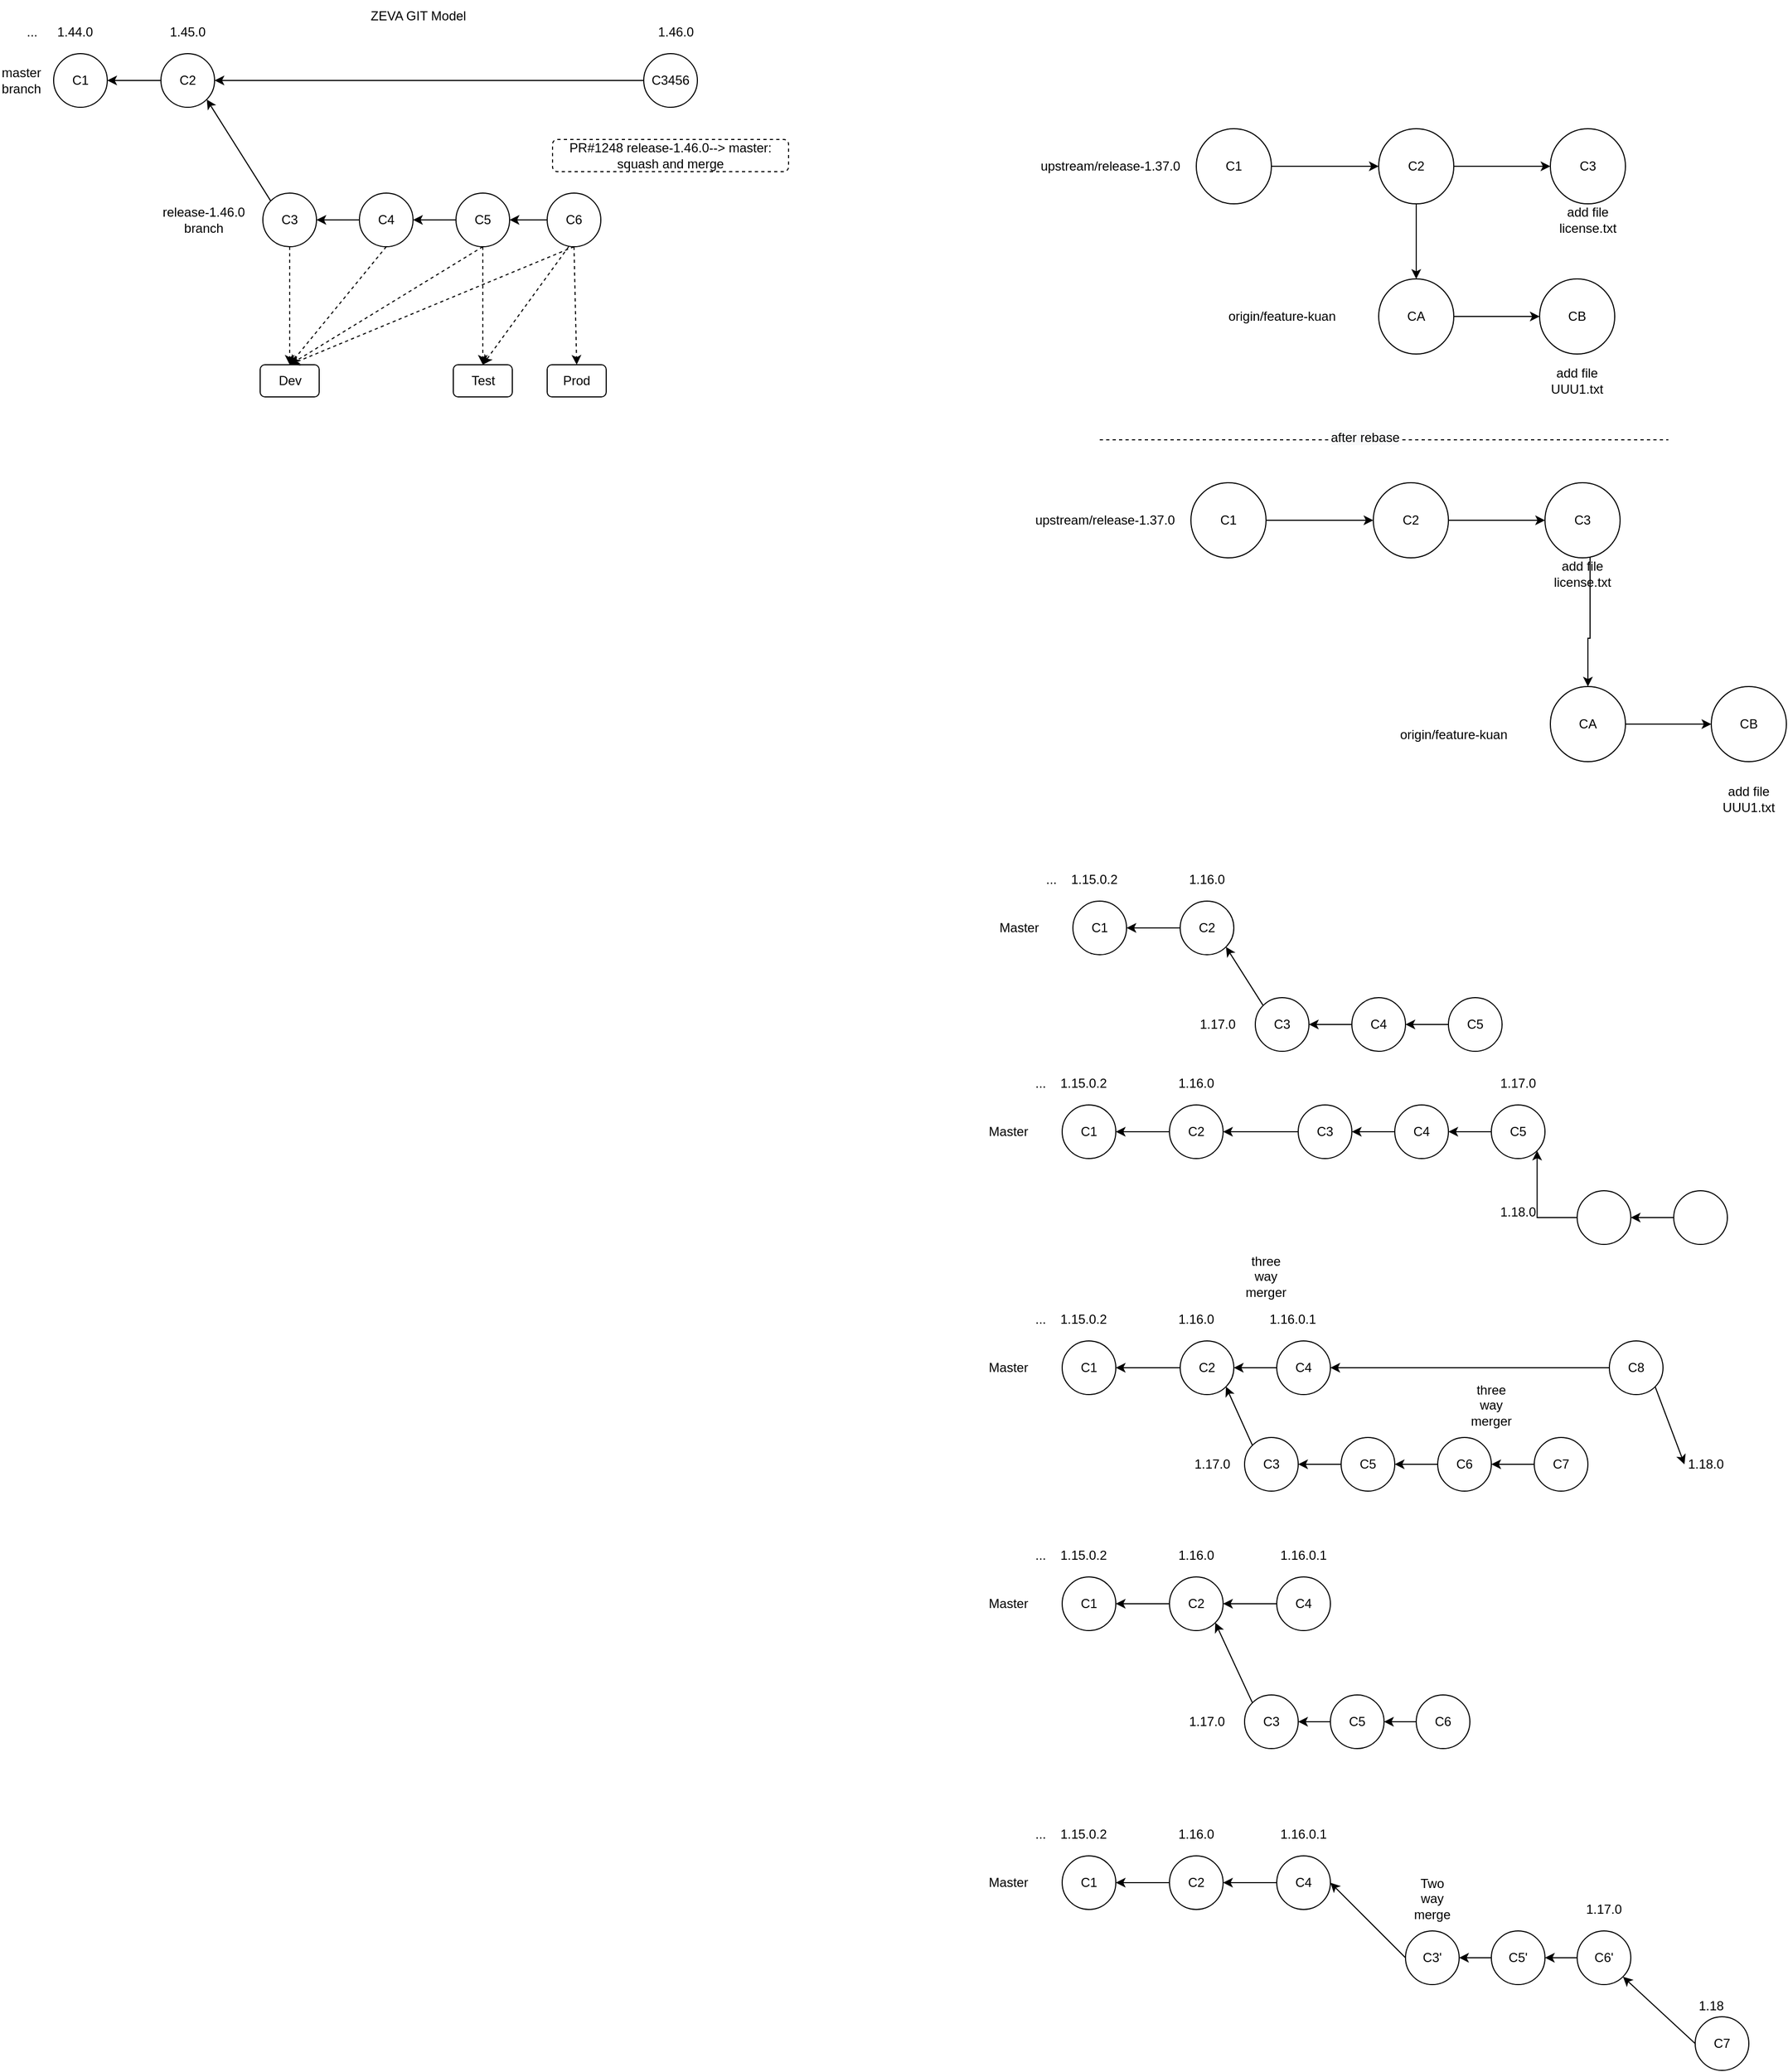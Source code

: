 <mxfile version="21.0.6" type="device"><diagram name="Page-1" id="ys-VxcKo6xe69d4RLIaW"><mxGraphModel dx="828" dy="439" grid="1" gridSize="10" guides="1" tooltips="1" connect="1" arrows="1" fold="1" page="1" pageScale="1" pageWidth="850" pageHeight="1100" math="0" shadow="0"><root><mxCell id="0"/><mxCell id="1" parent="0"/><mxCell id="cerBp847Krt_P72MkLLv-13" style="edgeStyle=orthogonalEdgeStyle;rounded=0;orthogonalLoop=1;jettySize=auto;html=1;exitX=1;exitY=0.5;exitDx=0;exitDy=0;entryX=0;entryY=0.5;entryDx=0;entryDy=0;" edge="1" parent="1" source="cerBp847Krt_P72MkLLv-14" target="cerBp847Krt_P72MkLLv-17"><mxGeometry relative="1" as="geometry"/></mxCell><mxCell id="cerBp847Krt_P72MkLLv-14" value="C1" style="ellipse;whiteSpace=wrap;html=1;aspect=fixed;" vertex="1" parent="1"><mxGeometry x="1185" y="340" width="70" height="70" as="geometry"/></mxCell><mxCell id="cerBp847Krt_P72MkLLv-15" style="edgeStyle=orthogonalEdgeStyle;rounded=0;orthogonalLoop=1;jettySize=auto;html=1;exitX=1;exitY=0.5;exitDx=0;exitDy=0;entryX=0;entryY=0.5;entryDx=0;entryDy=0;" edge="1" parent="1" source="cerBp847Krt_P72MkLLv-17" target="cerBp847Krt_P72MkLLv-18"><mxGeometry relative="1" as="geometry"/></mxCell><mxCell id="cerBp847Krt_P72MkLLv-16" style="edgeStyle=orthogonalEdgeStyle;rounded=0;orthogonalLoop=1;jettySize=auto;html=1;exitX=0.5;exitY=1;exitDx=0;exitDy=0;entryX=0.5;entryY=0;entryDx=0;entryDy=0;" edge="1" parent="1" source="cerBp847Krt_P72MkLLv-17" target="cerBp847Krt_P72MkLLv-20"><mxGeometry relative="1" as="geometry"><mxPoint x="1390" y="510" as="targetPoint"/></mxGeometry></mxCell><mxCell id="cerBp847Krt_P72MkLLv-17" value="C2" style="ellipse;whiteSpace=wrap;html=1;aspect=fixed;" vertex="1" parent="1"><mxGeometry x="1355" y="340" width="70" height="70" as="geometry"/></mxCell><mxCell id="cerBp847Krt_P72MkLLv-18" value="C3" style="ellipse;whiteSpace=wrap;html=1;aspect=fixed;" vertex="1" parent="1"><mxGeometry x="1515" y="340" width="70" height="70" as="geometry"/></mxCell><mxCell id="cerBp847Krt_P72MkLLv-19" style="edgeStyle=orthogonalEdgeStyle;rounded=0;orthogonalLoop=1;jettySize=auto;html=1;exitX=1;exitY=0.5;exitDx=0;exitDy=0;entryX=0;entryY=0.5;entryDx=0;entryDy=0;" edge="1" parent="1" source="cerBp847Krt_P72MkLLv-20" target="cerBp847Krt_P72MkLLv-23"><mxGeometry relative="1" as="geometry"/></mxCell><mxCell id="cerBp847Krt_P72MkLLv-20" value="CA" style="ellipse;whiteSpace=wrap;html=1;aspect=fixed;" vertex="1" parent="1"><mxGeometry x="1355" y="480" width="70" height="70" as="geometry"/></mxCell><mxCell id="cerBp847Krt_P72MkLLv-21" value="upstream/release-1.37.0" style="text;html=1;strokeColor=none;fillColor=none;align=center;verticalAlign=middle;whiteSpace=wrap;rounded=0;" vertex="1" parent="1"><mxGeometry x="1035" y="360" width="140" height="30" as="geometry"/></mxCell><mxCell id="cerBp847Krt_P72MkLLv-22" value="origin/feature-kuan" style="text;html=1;strokeColor=none;fillColor=none;align=center;verticalAlign=middle;whiteSpace=wrap;rounded=0;" vertex="1" parent="1"><mxGeometry x="1205" y="510" width="120" height="10" as="geometry"/></mxCell><mxCell id="cerBp847Krt_P72MkLLv-23" value="CB" style="ellipse;whiteSpace=wrap;html=1;aspect=fixed;" vertex="1" parent="1"><mxGeometry x="1505" y="480" width="70" height="70" as="geometry"/></mxCell><mxCell id="cerBp847Krt_P72MkLLv-24" value="add file UUU1.txt" style="text;html=1;strokeColor=none;fillColor=none;align=center;verticalAlign=middle;whiteSpace=wrap;rounded=0;" vertex="1" parent="1"><mxGeometry x="1510" y="560" width="60" height="30" as="geometry"/></mxCell><mxCell id="cerBp847Krt_P72MkLLv-25" value="add file license.txt" style="text;html=1;strokeColor=none;fillColor=none;align=center;verticalAlign=middle;whiteSpace=wrap;rounded=0;" vertex="1" parent="1"><mxGeometry x="1520" y="410" width="60" height="30" as="geometry"/></mxCell><mxCell id="cerBp847Krt_P72MkLLv-26" style="edgeStyle=orthogonalEdgeStyle;rounded=0;orthogonalLoop=1;jettySize=auto;html=1;exitX=1;exitY=0.5;exitDx=0;exitDy=0;entryX=0;entryY=0.5;entryDx=0;entryDy=0;" edge="1" parent="1" source="cerBp847Krt_P72MkLLv-27" target="cerBp847Krt_P72MkLLv-30"><mxGeometry relative="1" as="geometry"/></mxCell><mxCell id="cerBp847Krt_P72MkLLv-27" value="C1" style="ellipse;whiteSpace=wrap;html=1;aspect=fixed;" vertex="1" parent="1"><mxGeometry x="1180" y="670" width="70" height="70" as="geometry"/></mxCell><mxCell id="cerBp847Krt_P72MkLLv-28" style="edgeStyle=orthogonalEdgeStyle;rounded=0;orthogonalLoop=1;jettySize=auto;html=1;exitX=1;exitY=0.5;exitDx=0;exitDy=0;entryX=0;entryY=0.5;entryDx=0;entryDy=0;" edge="1" parent="1" source="cerBp847Krt_P72MkLLv-30" target="cerBp847Krt_P72MkLLv-31"><mxGeometry relative="1" as="geometry"/></mxCell><mxCell id="cerBp847Krt_P72MkLLv-29" style="edgeStyle=orthogonalEdgeStyle;rounded=0;orthogonalLoop=1;jettySize=auto;html=1;exitX=0.617;exitY=-0.1;exitDx=0;exitDy=0;entryX=0.5;entryY=0;entryDx=0;entryDy=0;exitPerimeter=0;" edge="1" parent="1" source="cerBp847Krt_P72MkLLv-38" target="cerBp847Krt_P72MkLLv-33"><mxGeometry relative="1" as="geometry"><mxPoint x="1385" y="840" as="targetPoint"/></mxGeometry></mxCell><mxCell id="cerBp847Krt_P72MkLLv-30" value="C2" style="ellipse;whiteSpace=wrap;html=1;aspect=fixed;" vertex="1" parent="1"><mxGeometry x="1350" y="670" width="70" height="70" as="geometry"/></mxCell><mxCell id="cerBp847Krt_P72MkLLv-31" value="C3" style="ellipse;whiteSpace=wrap;html=1;aspect=fixed;" vertex="1" parent="1"><mxGeometry x="1510" y="670" width="70" height="70" as="geometry"/></mxCell><mxCell id="cerBp847Krt_P72MkLLv-32" style="edgeStyle=orthogonalEdgeStyle;rounded=0;orthogonalLoop=1;jettySize=auto;html=1;exitX=1;exitY=0.5;exitDx=0;exitDy=0;entryX=0;entryY=0.5;entryDx=0;entryDy=0;" edge="1" parent="1" source="cerBp847Krt_P72MkLLv-33" target="cerBp847Krt_P72MkLLv-36"><mxGeometry relative="1" as="geometry"/></mxCell><mxCell id="cerBp847Krt_P72MkLLv-33" value="CA" style="ellipse;whiteSpace=wrap;html=1;aspect=fixed;" vertex="1" parent="1"><mxGeometry x="1515" y="860" width="70" height="70" as="geometry"/></mxCell><mxCell id="cerBp847Krt_P72MkLLv-34" value="upstream/release-1.37.0" style="text;html=1;strokeColor=none;fillColor=none;align=center;verticalAlign=middle;whiteSpace=wrap;rounded=0;" vertex="1" parent="1"><mxGeometry x="1030" y="690" width="140" height="30" as="geometry"/></mxCell><mxCell id="cerBp847Krt_P72MkLLv-35" value="origin/feature-kuan" style="text;html=1;strokeColor=none;fillColor=none;align=center;verticalAlign=middle;whiteSpace=wrap;rounded=0;" vertex="1" parent="1"><mxGeometry x="1365" y="900" width="120" height="10" as="geometry"/></mxCell><mxCell id="cerBp847Krt_P72MkLLv-36" value="CB" style="ellipse;whiteSpace=wrap;html=1;aspect=fixed;" vertex="1" parent="1"><mxGeometry x="1665" y="860" width="70" height="70" as="geometry"/></mxCell><mxCell id="cerBp847Krt_P72MkLLv-37" value="add file UUU1.txt" style="text;html=1;strokeColor=none;fillColor=none;align=center;verticalAlign=middle;whiteSpace=wrap;rounded=0;" vertex="1" parent="1"><mxGeometry x="1670" y="950" width="60" height="30" as="geometry"/></mxCell><mxCell id="cerBp847Krt_P72MkLLv-38" value="add file license.txt" style="text;html=1;strokeColor=none;fillColor=none;align=center;verticalAlign=middle;whiteSpace=wrap;rounded=0;" vertex="1" parent="1"><mxGeometry x="1515" y="740" width="60" height="30" as="geometry"/></mxCell><mxCell id="cerBp847Krt_P72MkLLv-39" value="" style="endArrow=none;dashed=1;html=1;rounded=0;" edge="1" parent="1"><mxGeometry width="50" height="50" relative="1" as="geometry"><mxPoint x="1095" y="630" as="sourcePoint"/><mxPoint x="1625" y="630" as="targetPoint"/></mxGeometry></mxCell><mxCell id="cerBp847Krt_P72MkLLv-40" value="&lt;span style=&quot;font-size: 12px ; background-color: rgb(248 , 249 , 250)&quot;&gt;after rebase&lt;/span&gt;" style="edgeLabel;html=1;align=center;verticalAlign=middle;resizable=0;points=[];" vertex="1" connectable="0" parent="cerBp847Krt_P72MkLLv-39"><mxGeometry x="-0.068" y="2" relative="1" as="geometry"><mxPoint as="offset"/></mxGeometry></mxCell><mxCell id="cerBp847Krt_P72MkLLv-41" value="C1" style="ellipse;whiteSpace=wrap;html=1;aspect=fixed;" vertex="1" parent="1"><mxGeometry x="1070" y="1060" width="50" height="50" as="geometry"/></mxCell><mxCell id="cerBp847Krt_P72MkLLv-42" value="1.15.0.2" style="text;html=1;strokeColor=none;fillColor=none;align=center;verticalAlign=middle;whiteSpace=wrap;rounded=0;" vertex="1" parent="1"><mxGeometry x="1070" y="1030" width="40" height="20" as="geometry"/></mxCell><mxCell id="cerBp847Krt_P72MkLLv-43" style="edgeStyle=orthogonalEdgeStyle;rounded=0;orthogonalLoop=1;jettySize=auto;html=1;entryX=1;entryY=0.5;entryDx=0;entryDy=0;" edge="1" parent="1" source="cerBp847Krt_P72MkLLv-44" target="cerBp847Krt_P72MkLLv-41"><mxGeometry relative="1" as="geometry"/></mxCell><mxCell id="cerBp847Krt_P72MkLLv-44" value="C2" style="ellipse;whiteSpace=wrap;html=1;aspect=fixed;" vertex="1" parent="1"><mxGeometry x="1170" y="1060" width="50" height="50" as="geometry"/></mxCell><mxCell id="cerBp847Krt_P72MkLLv-45" value="1.16.0" style="text;html=1;strokeColor=none;fillColor=none;align=center;verticalAlign=middle;whiteSpace=wrap;rounded=0;" vertex="1" parent="1"><mxGeometry x="1175" y="1030" width="40" height="20" as="geometry"/></mxCell><mxCell id="cerBp847Krt_P72MkLLv-46" value="C3" style="ellipse;whiteSpace=wrap;html=1;aspect=fixed;" vertex="1" parent="1"><mxGeometry x="1240" y="1150" width="50" height="50" as="geometry"/></mxCell><mxCell id="cerBp847Krt_P72MkLLv-47" value="Master" style="text;html=1;strokeColor=none;fillColor=none;align=center;verticalAlign=middle;whiteSpace=wrap;rounded=0;" vertex="1" parent="1"><mxGeometry x="1000" y="1075" width="40" height="20" as="geometry"/></mxCell><mxCell id="cerBp847Krt_P72MkLLv-48" value="1.17.0" style="text;html=1;strokeColor=none;fillColor=none;align=center;verticalAlign=middle;whiteSpace=wrap;rounded=0;" vertex="1" parent="1"><mxGeometry x="1160" y="1165" width="90" height="20" as="geometry"/></mxCell><mxCell id="cerBp847Krt_P72MkLLv-49" value="..." style="text;html=1;strokeColor=none;fillColor=none;align=center;verticalAlign=middle;whiteSpace=wrap;rounded=0;" vertex="1" parent="1"><mxGeometry x="1030" y="1030" width="40" height="20" as="geometry"/></mxCell><mxCell id="cerBp847Krt_P72MkLLv-50" value="" style="endArrow=classic;html=1;entryX=1;entryY=1;entryDx=0;entryDy=0;exitX=0;exitY=0;exitDx=0;exitDy=0;" edge="1" parent="1" source="cerBp847Krt_P72MkLLv-46" target="cerBp847Krt_P72MkLLv-44"><mxGeometry width="50" height="50" relative="1" as="geometry"><mxPoint x="1340" y="1290" as="sourcePoint"/><mxPoint x="1390" y="1240" as="targetPoint"/></mxGeometry></mxCell><mxCell id="cerBp847Krt_P72MkLLv-51" style="edgeStyle=orthogonalEdgeStyle;rounded=0;orthogonalLoop=1;jettySize=auto;html=1;exitX=0;exitY=0.5;exitDx=0;exitDy=0;entryX=1;entryY=0.5;entryDx=0;entryDy=0;" edge="1" parent="1" source="cerBp847Krt_P72MkLLv-52" target="cerBp847Krt_P72MkLLv-46"><mxGeometry relative="1" as="geometry"/></mxCell><mxCell id="cerBp847Krt_P72MkLLv-52" value="C4" style="ellipse;whiteSpace=wrap;html=1;aspect=fixed;" vertex="1" parent="1"><mxGeometry x="1330" y="1150" width="50" height="50" as="geometry"/></mxCell><mxCell id="cerBp847Krt_P72MkLLv-53" style="edgeStyle=orthogonalEdgeStyle;rounded=0;orthogonalLoop=1;jettySize=auto;html=1;exitX=0;exitY=0.5;exitDx=0;exitDy=0;entryX=1;entryY=0.5;entryDx=0;entryDy=0;" edge="1" parent="1" source="cerBp847Krt_P72MkLLv-54" target="cerBp847Krt_P72MkLLv-52"><mxGeometry relative="1" as="geometry"/></mxCell><mxCell id="cerBp847Krt_P72MkLLv-54" value="C5" style="ellipse;whiteSpace=wrap;html=1;aspect=fixed;" vertex="1" parent="1"><mxGeometry x="1420" y="1150" width="50" height="50" as="geometry"/></mxCell><mxCell id="cerBp847Krt_P72MkLLv-55" value="C1" style="ellipse;whiteSpace=wrap;html=1;aspect=fixed;" vertex="1" parent="1"><mxGeometry x="1060" y="1250" width="50" height="50" as="geometry"/></mxCell><mxCell id="cerBp847Krt_P72MkLLv-56" value="1.15.0.2" style="text;html=1;strokeColor=none;fillColor=none;align=center;verticalAlign=middle;whiteSpace=wrap;rounded=0;" vertex="1" parent="1"><mxGeometry x="1060" y="1220" width="40" height="20" as="geometry"/></mxCell><mxCell id="cerBp847Krt_P72MkLLv-57" style="edgeStyle=orthogonalEdgeStyle;rounded=0;orthogonalLoop=1;jettySize=auto;html=1;entryX=1;entryY=0.5;entryDx=0;entryDy=0;" edge="1" parent="1" source="cerBp847Krt_P72MkLLv-58" target="cerBp847Krt_P72MkLLv-55"><mxGeometry relative="1" as="geometry"/></mxCell><mxCell id="cerBp847Krt_P72MkLLv-58" value="C2" style="ellipse;whiteSpace=wrap;html=1;aspect=fixed;" vertex="1" parent="1"><mxGeometry x="1160" y="1250" width="50" height="50" as="geometry"/></mxCell><mxCell id="cerBp847Krt_P72MkLLv-59" value="1.16.0" style="text;html=1;strokeColor=none;fillColor=none;align=center;verticalAlign=middle;whiteSpace=wrap;rounded=0;" vertex="1" parent="1"><mxGeometry x="1165" y="1220" width="40" height="20" as="geometry"/></mxCell><mxCell id="cerBp847Krt_P72MkLLv-60" value="C3" style="ellipse;whiteSpace=wrap;html=1;aspect=fixed;" vertex="1" parent="1"><mxGeometry x="1280" y="1250" width="50" height="50" as="geometry"/></mxCell><mxCell id="cerBp847Krt_P72MkLLv-61" value="Master" style="text;html=1;strokeColor=none;fillColor=none;align=center;verticalAlign=middle;whiteSpace=wrap;rounded=0;" vertex="1" parent="1"><mxGeometry x="990" y="1265" width="40" height="20" as="geometry"/></mxCell><mxCell id="cerBp847Krt_P72MkLLv-62" value="1.17.0" style="text;html=1;strokeColor=none;fillColor=none;align=center;verticalAlign=middle;whiteSpace=wrap;rounded=0;" vertex="1" parent="1"><mxGeometry x="1440" y="1220" width="90" height="20" as="geometry"/></mxCell><mxCell id="cerBp847Krt_P72MkLLv-63" value="..." style="text;html=1;strokeColor=none;fillColor=none;align=center;verticalAlign=middle;whiteSpace=wrap;rounded=0;" vertex="1" parent="1"><mxGeometry x="1020" y="1220" width="40" height="20" as="geometry"/></mxCell><mxCell id="cerBp847Krt_P72MkLLv-64" value="" style="endArrow=classic;html=1;entryX=1;entryY=0.5;entryDx=0;entryDy=0;exitX=0;exitY=0.5;exitDx=0;exitDy=0;" edge="1" parent="1" source="cerBp847Krt_P72MkLLv-60" target="cerBp847Krt_P72MkLLv-58"><mxGeometry width="50" height="50" relative="1" as="geometry"><mxPoint x="1330" y="1480" as="sourcePoint"/><mxPoint x="1380" y="1430" as="targetPoint"/></mxGeometry></mxCell><mxCell id="cerBp847Krt_P72MkLLv-65" style="edgeStyle=orthogonalEdgeStyle;rounded=0;orthogonalLoop=1;jettySize=auto;html=1;exitX=0;exitY=0.5;exitDx=0;exitDy=0;entryX=1;entryY=0.5;entryDx=0;entryDy=0;" edge="1" parent="1" source="cerBp847Krt_P72MkLLv-66" target="cerBp847Krt_P72MkLLv-60"><mxGeometry relative="1" as="geometry"/></mxCell><mxCell id="cerBp847Krt_P72MkLLv-66" value="C4" style="ellipse;whiteSpace=wrap;html=1;aspect=fixed;" vertex="1" parent="1"><mxGeometry x="1370" y="1250" width="50" height="50" as="geometry"/></mxCell><mxCell id="cerBp847Krt_P72MkLLv-67" style="edgeStyle=orthogonalEdgeStyle;rounded=0;orthogonalLoop=1;jettySize=auto;html=1;exitX=0;exitY=0.5;exitDx=0;exitDy=0;entryX=1;entryY=0.5;entryDx=0;entryDy=0;" edge="1" parent="1" source="cerBp847Krt_P72MkLLv-68" target="cerBp847Krt_P72MkLLv-66"><mxGeometry relative="1" as="geometry"/></mxCell><mxCell id="cerBp847Krt_P72MkLLv-68" value="C5" style="ellipse;whiteSpace=wrap;html=1;aspect=fixed;" vertex="1" parent="1"><mxGeometry x="1460" y="1250" width="50" height="50" as="geometry"/></mxCell><mxCell id="cerBp847Krt_P72MkLLv-69" style="edgeStyle=orthogonalEdgeStyle;rounded=0;orthogonalLoop=1;jettySize=auto;html=1;exitX=0;exitY=0.5;exitDx=0;exitDy=0;entryX=1;entryY=1;entryDx=0;entryDy=0;" edge="1" parent="1" source="cerBp847Krt_P72MkLLv-70" target="cerBp847Krt_P72MkLLv-68"><mxGeometry relative="1" as="geometry"/></mxCell><mxCell id="cerBp847Krt_P72MkLLv-70" value="" style="ellipse;whiteSpace=wrap;html=1;aspect=fixed;" vertex="1" parent="1"><mxGeometry x="1540" y="1330" width="50" height="50" as="geometry"/></mxCell><mxCell id="cerBp847Krt_P72MkLLv-71" style="edgeStyle=orthogonalEdgeStyle;rounded=0;orthogonalLoop=1;jettySize=auto;html=1;exitX=0;exitY=0.5;exitDx=0;exitDy=0;entryX=1;entryY=0.5;entryDx=0;entryDy=0;" edge="1" parent="1" source="cerBp847Krt_P72MkLLv-72" target="cerBp847Krt_P72MkLLv-70"><mxGeometry relative="1" as="geometry"/></mxCell><mxCell id="cerBp847Krt_P72MkLLv-72" value="" style="ellipse;whiteSpace=wrap;html=1;aspect=fixed;" vertex="1" parent="1"><mxGeometry x="1630" y="1330" width="50" height="50" as="geometry"/></mxCell><mxCell id="cerBp847Krt_P72MkLLv-73" value="1.18.0" style="text;html=1;strokeColor=none;fillColor=none;align=center;verticalAlign=middle;whiteSpace=wrap;rounded=0;" vertex="1" parent="1"><mxGeometry x="1440" y="1340" width="90" height="20" as="geometry"/></mxCell><mxCell id="cerBp847Krt_P72MkLLv-74" value="C1" style="ellipse;whiteSpace=wrap;html=1;aspect=fixed;" vertex="1" parent="1"><mxGeometry x="1060" y="1470" width="50" height="50" as="geometry"/></mxCell><mxCell id="cerBp847Krt_P72MkLLv-75" value="1.15.0.2" style="text;html=1;strokeColor=none;fillColor=none;align=center;verticalAlign=middle;whiteSpace=wrap;rounded=0;" vertex="1" parent="1"><mxGeometry x="1060" y="1440" width="40" height="20" as="geometry"/></mxCell><mxCell id="cerBp847Krt_P72MkLLv-76" style="edgeStyle=orthogonalEdgeStyle;rounded=0;orthogonalLoop=1;jettySize=auto;html=1;entryX=1;entryY=0.5;entryDx=0;entryDy=0;" edge="1" parent="1" source="cerBp847Krt_P72MkLLv-77" target="cerBp847Krt_P72MkLLv-74"><mxGeometry relative="1" as="geometry"/></mxCell><mxCell id="cerBp847Krt_P72MkLLv-77" value="C2" style="ellipse;whiteSpace=wrap;html=1;aspect=fixed;" vertex="1" parent="1"><mxGeometry x="1170" y="1470" width="50" height="50" as="geometry"/></mxCell><mxCell id="cerBp847Krt_P72MkLLv-78" value="1.16.0" style="text;html=1;strokeColor=none;fillColor=none;align=center;verticalAlign=middle;whiteSpace=wrap;rounded=0;" vertex="1" parent="1"><mxGeometry x="1165" y="1440" width="40" height="20" as="geometry"/></mxCell><mxCell id="cerBp847Krt_P72MkLLv-79" value="C3" style="ellipse;whiteSpace=wrap;html=1;aspect=fixed;" vertex="1" parent="1"><mxGeometry x="1230" y="1560" width="50" height="50" as="geometry"/></mxCell><mxCell id="cerBp847Krt_P72MkLLv-80" value="Master" style="text;html=1;strokeColor=none;fillColor=none;align=center;verticalAlign=middle;whiteSpace=wrap;rounded=0;" vertex="1" parent="1"><mxGeometry x="990" y="1485" width="40" height="20" as="geometry"/></mxCell><mxCell id="cerBp847Krt_P72MkLLv-81" value="1.17.0" style="text;html=1;strokeColor=none;fillColor=none;align=center;verticalAlign=middle;whiteSpace=wrap;rounded=0;" vertex="1" parent="1"><mxGeometry x="1150" y="1575" width="100" height="20" as="geometry"/></mxCell><mxCell id="cerBp847Krt_P72MkLLv-82" value="..." style="text;html=1;strokeColor=none;fillColor=none;align=center;verticalAlign=middle;whiteSpace=wrap;rounded=0;" vertex="1" parent="1"><mxGeometry x="1020" y="1440" width="40" height="20" as="geometry"/></mxCell><mxCell id="cerBp847Krt_P72MkLLv-83" value="" style="endArrow=classic;html=1;entryX=1;entryY=1;entryDx=0;entryDy=0;exitX=0;exitY=0;exitDx=0;exitDy=0;" edge="1" parent="1" source="cerBp847Krt_P72MkLLv-79" target="cerBp847Krt_P72MkLLv-77"><mxGeometry width="50" height="50" relative="1" as="geometry"><mxPoint x="1330" y="1700" as="sourcePoint"/><mxPoint x="1380" y="1650" as="targetPoint"/></mxGeometry></mxCell><mxCell id="cerBp847Krt_P72MkLLv-84" style="edgeStyle=orthogonalEdgeStyle;rounded=0;orthogonalLoop=1;jettySize=auto;html=1;exitX=0;exitY=0.5;exitDx=0;exitDy=0;entryX=1;entryY=0.5;entryDx=0;entryDy=0;" edge="1" parent="1" source="cerBp847Krt_P72MkLLv-85" target="cerBp847Krt_P72MkLLv-77"><mxGeometry relative="1" as="geometry"/></mxCell><mxCell id="cerBp847Krt_P72MkLLv-85" value="C4" style="ellipse;whiteSpace=wrap;html=1;aspect=fixed;" vertex="1" parent="1"><mxGeometry x="1260" y="1470" width="50" height="50" as="geometry"/></mxCell><mxCell id="cerBp847Krt_P72MkLLv-86" style="edgeStyle=orthogonalEdgeStyle;rounded=0;orthogonalLoop=1;jettySize=auto;html=1;exitX=0;exitY=0.5;exitDx=0;exitDy=0;entryX=1;entryY=0.5;entryDx=0;entryDy=0;" edge="1" parent="1" source="cerBp847Krt_P72MkLLv-87" target="cerBp847Krt_P72MkLLv-79"><mxGeometry relative="1" as="geometry"/></mxCell><mxCell id="cerBp847Krt_P72MkLLv-87" value="C5" style="ellipse;whiteSpace=wrap;html=1;aspect=fixed;" vertex="1" parent="1"><mxGeometry x="1320" y="1560" width="50" height="50" as="geometry"/></mxCell><mxCell id="cerBp847Krt_P72MkLLv-88" style="edgeStyle=orthogonalEdgeStyle;rounded=0;orthogonalLoop=1;jettySize=auto;html=1;exitX=0;exitY=0.5;exitDx=0;exitDy=0;entryX=1;entryY=0.5;entryDx=0;entryDy=0;" edge="1" parent="1" source="cerBp847Krt_P72MkLLv-89" target="cerBp847Krt_P72MkLLv-87"><mxGeometry relative="1" as="geometry"/></mxCell><mxCell id="cerBp847Krt_P72MkLLv-89" value="C6" style="ellipse;whiteSpace=wrap;html=1;aspect=fixed;" vertex="1" parent="1"><mxGeometry x="1410" y="1560" width="50" height="50" as="geometry"/></mxCell><mxCell id="cerBp847Krt_P72MkLLv-90" value="1.16.0.1" style="text;html=1;strokeColor=none;fillColor=none;align=center;verticalAlign=middle;whiteSpace=wrap;rounded=0;" vertex="1" parent="1"><mxGeometry x="1255" y="1440" width="40" height="20" as="geometry"/></mxCell><mxCell id="cerBp847Krt_P72MkLLv-91" value="three way merger" style="text;html=1;strokeColor=none;fillColor=none;align=center;verticalAlign=middle;whiteSpace=wrap;rounded=0;" vertex="1" parent="1"><mxGeometry x="1230" y="1400" width="40" height="20" as="geometry"/></mxCell><mxCell id="cerBp847Krt_P72MkLLv-92" style="edgeStyle=orthogonalEdgeStyle;rounded=0;orthogonalLoop=1;jettySize=auto;html=1;exitX=0;exitY=0.5;exitDx=0;exitDy=0;entryX=1;entryY=0.5;entryDx=0;entryDy=0;" edge="1" parent="1" source="cerBp847Krt_P72MkLLv-93" target="cerBp847Krt_P72MkLLv-89"><mxGeometry relative="1" as="geometry"/></mxCell><mxCell id="cerBp847Krt_P72MkLLv-93" value="C7" style="ellipse;whiteSpace=wrap;html=1;aspect=fixed;" vertex="1" parent="1"><mxGeometry x="1500" y="1560" width="50" height="50" as="geometry"/></mxCell><mxCell id="cerBp847Krt_P72MkLLv-94" value="three way merger" style="text;html=1;strokeColor=none;fillColor=none;align=center;verticalAlign=middle;whiteSpace=wrap;rounded=0;" vertex="1" parent="1"><mxGeometry x="1440" y="1520" width="40" height="20" as="geometry"/></mxCell><mxCell id="cerBp847Krt_P72MkLLv-95" style="edgeStyle=orthogonalEdgeStyle;rounded=0;orthogonalLoop=1;jettySize=auto;html=1;exitX=0;exitY=0.5;exitDx=0;exitDy=0;entryX=1;entryY=0.5;entryDx=0;entryDy=0;" edge="1" parent="1" source="cerBp847Krt_P72MkLLv-96" target="cerBp847Krt_P72MkLLv-85"><mxGeometry relative="1" as="geometry"/></mxCell><mxCell id="cerBp847Krt_P72MkLLv-96" value="C8" style="ellipse;whiteSpace=wrap;html=1;aspect=fixed;" vertex="1" parent="1"><mxGeometry x="1570" y="1470" width="50" height="50" as="geometry"/></mxCell><mxCell id="cerBp847Krt_P72MkLLv-97" value="1.18.0" style="text;html=1;strokeColor=none;fillColor=none;align=center;verticalAlign=middle;whiteSpace=wrap;rounded=0;" vertex="1" parent="1"><mxGeometry x="1640" y="1575" width="40" height="20" as="geometry"/></mxCell><mxCell id="cerBp847Krt_P72MkLLv-98" value="" style="endArrow=classic;html=1;exitX=1;exitY=1;exitDx=0;exitDy=0;entryX=0;entryY=0.5;entryDx=0;entryDy=0;" edge="1" parent="1" source="cerBp847Krt_P72MkLLv-96" target="cerBp847Krt_P72MkLLv-97"><mxGeometry width="50" height="50" relative="1" as="geometry"><mxPoint x="1390" y="1470" as="sourcePoint"/><mxPoint x="1440" y="1420" as="targetPoint"/></mxGeometry></mxCell><mxCell id="cerBp847Krt_P72MkLLv-99" value="C1" style="ellipse;whiteSpace=wrap;html=1;aspect=fixed;" vertex="1" parent="1"><mxGeometry x="1060" y="1690" width="50" height="50" as="geometry"/></mxCell><mxCell id="cerBp847Krt_P72MkLLv-100" value="1.15.0.2" style="text;html=1;strokeColor=none;fillColor=none;align=center;verticalAlign=middle;whiteSpace=wrap;rounded=0;" vertex="1" parent="1"><mxGeometry x="1060" y="1660" width="40" height="20" as="geometry"/></mxCell><mxCell id="cerBp847Krt_P72MkLLv-101" style="edgeStyle=orthogonalEdgeStyle;rounded=0;orthogonalLoop=1;jettySize=auto;html=1;entryX=1;entryY=0.5;entryDx=0;entryDy=0;" edge="1" parent="1" source="cerBp847Krt_P72MkLLv-102" target="cerBp847Krt_P72MkLLv-99"><mxGeometry relative="1" as="geometry"/></mxCell><mxCell id="cerBp847Krt_P72MkLLv-102" value="C2" style="ellipse;whiteSpace=wrap;html=1;aspect=fixed;" vertex="1" parent="1"><mxGeometry x="1160" y="1690" width="50" height="50" as="geometry"/></mxCell><mxCell id="cerBp847Krt_P72MkLLv-103" value="1.16.0" style="text;html=1;strokeColor=none;fillColor=none;align=center;verticalAlign=middle;whiteSpace=wrap;rounded=0;" vertex="1" parent="1"><mxGeometry x="1165" y="1660" width="40" height="20" as="geometry"/></mxCell><mxCell id="cerBp847Krt_P72MkLLv-104" value="C3" style="ellipse;whiteSpace=wrap;html=1;aspect=fixed;" vertex="1" parent="1"><mxGeometry x="1230" y="1800" width="50" height="50" as="geometry"/></mxCell><mxCell id="cerBp847Krt_P72MkLLv-105" value="Master" style="text;html=1;strokeColor=none;fillColor=none;align=center;verticalAlign=middle;whiteSpace=wrap;rounded=0;" vertex="1" parent="1"><mxGeometry x="990" y="1705" width="40" height="20" as="geometry"/></mxCell><mxCell id="cerBp847Krt_P72MkLLv-106" value="1.17.0" style="text;html=1;strokeColor=none;fillColor=none;align=center;verticalAlign=middle;whiteSpace=wrap;rounded=0;" vertex="1" parent="1"><mxGeometry x="1150" y="1815" width="90" height="20" as="geometry"/></mxCell><mxCell id="cerBp847Krt_P72MkLLv-107" value="..." style="text;html=1;strokeColor=none;fillColor=none;align=center;verticalAlign=middle;whiteSpace=wrap;rounded=0;" vertex="1" parent="1"><mxGeometry x="1020" y="1660" width="40" height="20" as="geometry"/></mxCell><mxCell id="cerBp847Krt_P72MkLLv-108" value="" style="endArrow=classic;html=1;entryX=1;entryY=1;entryDx=0;entryDy=0;exitX=0;exitY=0;exitDx=0;exitDy=0;" edge="1" parent="1" source="cerBp847Krt_P72MkLLv-104" target="cerBp847Krt_P72MkLLv-102"><mxGeometry width="50" height="50" relative="1" as="geometry"><mxPoint x="1330" y="1920" as="sourcePoint"/><mxPoint x="1380" y="1870" as="targetPoint"/></mxGeometry></mxCell><mxCell id="cerBp847Krt_P72MkLLv-109" style="edgeStyle=orthogonalEdgeStyle;rounded=0;orthogonalLoop=1;jettySize=auto;html=1;exitX=0;exitY=0.5;exitDx=0;exitDy=0;entryX=1;entryY=0.5;entryDx=0;entryDy=0;" edge="1" parent="1" source="cerBp847Krt_P72MkLLv-110" target="cerBp847Krt_P72MkLLv-102"><mxGeometry relative="1" as="geometry"/></mxCell><mxCell id="cerBp847Krt_P72MkLLv-110" value="C4" style="ellipse;whiteSpace=wrap;html=1;aspect=fixed;" vertex="1" parent="1"><mxGeometry x="1260" y="1690" width="50" height="50" as="geometry"/></mxCell><mxCell id="cerBp847Krt_P72MkLLv-111" value="1.16.0.1" style="text;html=1;strokeColor=none;fillColor=none;align=center;verticalAlign=middle;whiteSpace=wrap;rounded=0;" vertex="1" parent="1"><mxGeometry x="1265" y="1660" width="40" height="20" as="geometry"/></mxCell><mxCell id="cerBp847Krt_P72MkLLv-112" style="edgeStyle=orthogonalEdgeStyle;rounded=0;orthogonalLoop=1;jettySize=auto;html=1;exitX=0;exitY=0.5;exitDx=0;exitDy=0;entryX=1;entryY=0.5;entryDx=0;entryDy=0;" edge="1" parent="1" source="cerBp847Krt_P72MkLLv-113" target="cerBp847Krt_P72MkLLv-104"><mxGeometry relative="1" as="geometry"/></mxCell><mxCell id="cerBp847Krt_P72MkLLv-113" value="C5" style="ellipse;whiteSpace=wrap;html=1;aspect=fixed;" vertex="1" parent="1"><mxGeometry x="1310" y="1800" width="50" height="50" as="geometry"/></mxCell><mxCell id="cerBp847Krt_P72MkLLv-114" style="edgeStyle=orthogonalEdgeStyle;rounded=0;orthogonalLoop=1;jettySize=auto;html=1;exitX=0;exitY=0.5;exitDx=0;exitDy=0;entryX=1;entryY=0.5;entryDx=0;entryDy=0;" edge="1" parent="1" source="cerBp847Krt_P72MkLLv-115" target="cerBp847Krt_P72MkLLv-113"><mxGeometry relative="1" as="geometry"/></mxCell><mxCell id="cerBp847Krt_P72MkLLv-115" value="C6" style="ellipse;whiteSpace=wrap;html=1;aspect=fixed;" vertex="1" parent="1"><mxGeometry x="1390" y="1800" width="50" height="50" as="geometry"/></mxCell><mxCell id="cerBp847Krt_P72MkLLv-116" value="C1" style="ellipse;whiteSpace=wrap;html=1;aspect=fixed;" vertex="1" parent="1"><mxGeometry x="1060" y="1950" width="50" height="50" as="geometry"/></mxCell><mxCell id="cerBp847Krt_P72MkLLv-117" value="1.15.0.2" style="text;html=1;strokeColor=none;fillColor=none;align=center;verticalAlign=middle;whiteSpace=wrap;rounded=0;" vertex="1" parent="1"><mxGeometry x="1060" y="1920" width="40" height="20" as="geometry"/></mxCell><mxCell id="cerBp847Krt_P72MkLLv-118" style="edgeStyle=orthogonalEdgeStyle;rounded=0;orthogonalLoop=1;jettySize=auto;html=1;entryX=1;entryY=0.5;entryDx=0;entryDy=0;" edge="1" parent="1" source="cerBp847Krt_P72MkLLv-119" target="cerBp847Krt_P72MkLLv-116"><mxGeometry relative="1" as="geometry"/></mxCell><mxCell id="cerBp847Krt_P72MkLLv-119" value="C2" style="ellipse;whiteSpace=wrap;html=1;aspect=fixed;" vertex="1" parent="1"><mxGeometry x="1160" y="1950" width="50" height="50" as="geometry"/></mxCell><mxCell id="cerBp847Krt_P72MkLLv-120" value="1.16.0" style="text;html=1;strokeColor=none;fillColor=none;align=center;verticalAlign=middle;whiteSpace=wrap;rounded=0;" vertex="1" parent="1"><mxGeometry x="1165" y="1920" width="40" height="20" as="geometry"/></mxCell><mxCell id="cerBp847Krt_P72MkLLv-121" value="C3'" style="ellipse;whiteSpace=wrap;html=1;aspect=fixed;" vertex="1" parent="1"><mxGeometry x="1380" y="2020" width="50" height="50" as="geometry"/></mxCell><mxCell id="cerBp847Krt_P72MkLLv-122" value="Master" style="text;html=1;strokeColor=none;fillColor=none;align=center;verticalAlign=middle;whiteSpace=wrap;rounded=0;" vertex="1" parent="1"><mxGeometry x="990" y="1965" width="40" height="20" as="geometry"/></mxCell><mxCell id="cerBp847Krt_P72MkLLv-123" value="1.17.0" style="text;html=1;strokeColor=none;fillColor=none;align=center;verticalAlign=middle;whiteSpace=wrap;rounded=0;" vertex="1" parent="1"><mxGeometry x="1520" y="1990" width="90" height="20" as="geometry"/></mxCell><mxCell id="cerBp847Krt_P72MkLLv-124" value="..." style="text;html=1;strokeColor=none;fillColor=none;align=center;verticalAlign=middle;whiteSpace=wrap;rounded=0;" vertex="1" parent="1"><mxGeometry x="1020" y="1920" width="40" height="20" as="geometry"/></mxCell><mxCell id="cerBp847Krt_P72MkLLv-125" value="" style="endArrow=classic;html=1;entryX=1;entryY=0.5;entryDx=0;entryDy=0;exitX=0;exitY=0.5;exitDx=0;exitDy=0;" edge="1" parent="1" source="cerBp847Krt_P72MkLLv-121" target="cerBp847Krt_P72MkLLv-127"><mxGeometry width="50" height="50" relative="1" as="geometry"><mxPoint x="1330" y="2180" as="sourcePoint"/><mxPoint x="1380" y="2130" as="targetPoint"/></mxGeometry></mxCell><mxCell id="cerBp847Krt_P72MkLLv-126" style="edgeStyle=orthogonalEdgeStyle;rounded=0;orthogonalLoop=1;jettySize=auto;html=1;exitX=0;exitY=0.5;exitDx=0;exitDy=0;entryX=1;entryY=0.5;entryDx=0;entryDy=0;" edge="1" parent="1" source="cerBp847Krt_P72MkLLv-127" target="cerBp847Krt_P72MkLLv-119"><mxGeometry relative="1" as="geometry"/></mxCell><mxCell id="cerBp847Krt_P72MkLLv-127" value="C4" style="ellipse;whiteSpace=wrap;html=1;aspect=fixed;" vertex="1" parent="1"><mxGeometry x="1260" y="1950" width="50" height="50" as="geometry"/></mxCell><mxCell id="cerBp847Krt_P72MkLLv-128" value="1.16.0.1" style="text;html=1;strokeColor=none;fillColor=none;align=center;verticalAlign=middle;whiteSpace=wrap;rounded=0;" vertex="1" parent="1"><mxGeometry x="1265" y="1920" width="40" height="20" as="geometry"/></mxCell><mxCell id="cerBp847Krt_P72MkLLv-129" style="edgeStyle=orthogonalEdgeStyle;rounded=0;orthogonalLoop=1;jettySize=auto;html=1;exitX=0;exitY=0.5;exitDx=0;exitDy=0;entryX=1;entryY=0.5;entryDx=0;entryDy=0;" edge="1" parent="1" source="cerBp847Krt_P72MkLLv-130" target="cerBp847Krt_P72MkLLv-121"><mxGeometry relative="1" as="geometry"/></mxCell><mxCell id="cerBp847Krt_P72MkLLv-130" value="C5'" style="ellipse;whiteSpace=wrap;html=1;aspect=fixed;" vertex="1" parent="1"><mxGeometry x="1460" y="2020" width="50" height="50" as="geometry"/></mxCell><mxCell id="cerBp847Krt_P72MkLLv-131" style="edgeStyle=orthogonalEdgeStyle;rounded=0;orthogonalLoop=1;jettySize=auto;html=1;exitX=0;exitY=0.5;exitDx=0;exitDy=0;entryX=1;entryY=0.5;entryDx=0;entryDy=0;" edge="1" parent="1" source="cerBp847Krt_P72MkLLv-132" target="cerBp847Krt_P72MkLLv-130"><mxGeometry relative="1" as="geometry"/></mxCell><mxCell id="cerBp847Krt_P72MkLLv-132" value="C6'" style="ellipse;whiteSpace=wrap;html=1;aspect=fixed;" vertex="1" parent="1"><mxGeometry x="1540" y="2020" width="50" height="50" as="geometry"/></mxCell><mxCell id="cerBp847Krt_P72MkLLv-133" value="Two way merge" style="text;html=1;strokeColor=none;fillColor=none;align=center;verticalAlign=middle;whiteSpace=wrap;rounded=0;" vertex="1" parent="1"><mxGeometry x="1385" y="1980" width="40" height="20" as="geometry"/></mxCell><mxCell id="cerBp847Krt_P72MkLLv-134" value="C7" style="ellipse;whiteSpace=wrap;html=1;aspect=fixed;" vertex="1" parent="1"><mxGeometry x="1650" y="2100" width="50" height="50" as="geometry"/></mxCell><mxCell id="cerBp847Krt_P72MkLLv-135" value="" style="endArrow=classic;html=1;exitX=0;exitY=0.5;exitDx=0;exitDy=0;entryX=1;entryY=1;entryDx=0;entryDy=0;" edge="1" parent="1" source="cerBp847Krt_P72MkLLv-134" target="cerBp847Krt_P72MkLLv-132"><mxGeometry width="50" height="50" relative="1" as="geometry"><mxPoint x="1370" y="2080" as="sourcePoint"/><mxPoint x="1420" y="2030" as="targetPoint"/></mxGeometry></mxCell><mxCell id="cerBp847Krt_P72MkLLv-136" value="1.18" style="text;html=1;strokeColor=none;fillColor=none;align=center;verticalAlign=middle;whiteSpace=wrap;rounded=0;" vertex="1" parent="1"><mxGeometry x="1620" y="2080" width="90" height="20" as="geometry"/></mxCell><mxCell id="cerBp847Krt_P72MkLLv-151" value="C1" style="ellipse;whiteSpace=wrap;html=1;aspect=fixed;" vertex="1" parent="1"><mxGeometry x="120" y="270" width="50" height="50" as="geometry"/></mxCell><mxCell id="cerBp847Krt_P72MkLLv-152" value="1.44.0" style="text;html=1;strokeColor=none;fillColor=none;align=center;verticalAlign=middle;whiteSpace=wrap;rounded=0;" vertex="1" parent="1"><mxGeometry x="120" y="240" width="40" height="20" as="geometry"/></mxCell><mxCell id="cerBp847Krt_P72MkLLv-153" style="edgeStyle=orthogonalEdgeStyle;rounded=0;orthogonalLoop=1;jettySize=auto;html=1;entryX=1;entryY=0.5;entryDx=0;entryDy=0;" edge="1" parent="1" source="cerBp847Krt_P72MkLLv-154" target="cerBp847Krt_P72MkLLv-151"><mxGeometry relative="1" as="geometry"/></mxCell><mxCell id="cerBp847Krt_P72MkLLv-154" value="C2" style="ellipse;whiteSpace=wrap;html=1;aspect=fixed;" vertex="1" parent="1"><mxGeometry x="220" y="270" width="50" height="50" as="geometry"/></mxCell><mxCell id="cerBp847Krt_P72MkLLv-155" value="1.45.0" style="text;html=1;strokeColor=none;fillColor=none;align=center;verticalAlign=middle;whiteSpace=wrap;rounded=0;" vertex="1" parent="1"><mxGeometry x="225" y="240" width="40" height="20" as="geometry"/></mxCell><mxCell id="cerBp847Krt_P72MkLLv-156" value="C3" style="ellipse;whiteSpace=wrap;html=1;aspect=fixed;" vertex="1" parent="1"><mxGeometry x="315" y="400" width="50" height="50" as="geometry"/></mxCell><mxCell id="cerBp847Krt_P72MkLLv-157" value="master branch" style="text;html=1;strokeColor=none;fillColor=none;align=center;verticalAlign=middle;whiteSpace=wrap;rounded=0;" vertex="1" parent="1"><mxGeometry x="70" y="285" width="40" height="20" as="geometry"/></mxCell><mxCell id="cerBp847Krt_P72MkLLv-158" value="release-1.46.0&lt;br&gt;branch" style="text;html=1;strokeColor=none;fillColor=none;align=center;verticalAlign=middle;whiteSpace=wrap;rounded=0;" vertex="1" parent="1"><mxGeometry x="215" y="415" width="90" height="20" as="geometry"/></mxCell><mxCell id="cerBp847Krt_P72MkLLv-159" value="..." style="text;html=1;strokeColor=none;fillColor=none;align=center;verticalAlign=middle;whiteSpace=wrap;rounded=0;" vertex="1" parent="1"><mxGeometry x="80" y="240" width="40" height="20" as="geometry"/></mxCell><mxCell id="cerBp847Krt_P72MkLLv-160" value="" style="endArrow=classic;html=1;entryX=1;entryY=1;entryDx=0;entryDy=0;exitX=0;exitY=0;exitDx=0;exitDy=0;" edge="1" parent="1" source="cerBp847Krt_P72MkLLv-156" target="cerBp847Krt_P72MkLLv-154"><mxGeometry width="50" height="50" relative="1" as="geometry"><mxPoint x="390" y="500" as="sourcePoint"/><mxPoint x="440" y="450" as="targetPoint"/></mxGeometry></mxCell><mxCell id="cerBp847Krt_P72MkLLv-161" style="edgeStyle=orthogonalEdgeStyle;rounded=0;orthogonalLoop=1;jettySize=auto;html=1;exitX=0;exitY=0.5;exitDx=0;exitDy=0;entryX=1;entryY=0.5;entryDx=0;entryDy=0;" edge="1" parent="1" source="cerBp847Krt_P72MkLLv-162" target="cerBp847Krt_P72MkLLv-156"><mxGeometry relative="1" as="geometry"/></mxCell><mxCell id="cerBp847Krt_P72MkLLv-162" value="C4" style="ellipse;whiteSpace=wrap;html=1;aspect=fixed;" vertex="1" parent="1"><mxGeometry x="405" y="400" width="50" height="50" as="geometry"/></mxCell><mxCell id="cerBp847Krt_P72MkLLv-163" style="edgeStyle=orthogonalEdgeStyle;rounded=0;orthogonalLoop=1;jettySize=auto;html=1;exitX=0;exitY=0.5;exitDx=0;exitDy=0;entryX=1;entryY=0.5;entryDx=0;entryDy=0;" edge="1" parent="1" source="cerBp847Krt_P72MkLLv-164" target="cerBp847Krt_P72MkLLv-162"><mxGeometry relative="1" as="geometry"/></mxCell><mxCell id="cerBp847Krt_P72MkLLv-164" value="C5" style="ellipse;whiteSpace=wrap;html=1;aspect=fixed;" vertex="1" parent="1"><mxGeometry x="495" y="400" width="50" height="50" as="geometry"/></mxCell><mxCell id="cerBp847Krt_P72MkLLv-167" style="edgeStyle=orthogonalEdgeStyle;rounded=0;orthogonalLoop=1;jettySize=auto;html=1;entryX=1;entryY=0.5;entryDx=0;entryDy=0;" edge="1" parent="1" source="cerBp847Krt_P72MkLLv-166" target="cerBp847Krt_P72MkLLv-154"><mxGeometry relative="1" as="geometry"/></mxCell><mxCell id="cerBp847Krt_P72MkLLv-166" value="C3456" style="ellipse;whiteSpace=wrap;html=1;aspect=fixed;" vertex="1" parent="1"><mxGeometry x="670" y="270" width="50" height="50" as="geometry"/></mxCell><mxCell id="cerBp847Krt_P72MkLLv-170" value="1.46.0" style="text;html=1;strokeColor=none;fillColor=none;align=center;verticalAlign=middle;whiteSpace=wrap;rounded=0;" vertex="1" parent="1"><mxGeometry x="680" y="240" width="40" height="20" as="geometry"/></mxCell><mxCell id="cerBp847Krt_P72MkLLv-178" value="PR#1248 release-1.46.0--&amp;gt; master: &lt;br&gt;squash and merge" style="rounded=1;whiteSpace=wrap;html=1;dashed=1;" vertex="1" parent="1"><mxGeometry x="585" y="350" width="220" height="30" as="geometry"/></mxCell><mxCell id="cerBp847Krt_P72MkLLv-199" value="Dev" style="rounded=1;whiteSpace=wrap;html=1;" vertex="1" parent="1"><mxGeometry x="312.5" y="560" width="55" height="30" as="geometry"/></mxCell><mxCell id="cerBp847Krt_P72MkLLv-200" value="Prod" style="rounded=1;whiteSpace=wrap;html=1;" vertex="1" parent="1"><mxGeometry x="580" y="560" width="55" height="30" as="geometry"/></mxCell><mxCell id="cerBp847Krt_P72MkLLv-201" value="Test" style="rounded=1;whiteSpace=wrap;html=1;" vertex="1" parent="1"><mxGeometry x="492.5" y="560" width="55" height="30" as="geometry"/></mxCell><mxCell id="cerBp847Krt_P72MkLLv-203" style="edgeStyle=orthogonalEdgeStyle;rounded=0;orthogonalLoop=1;jettySize=auto;html=1;entryX=1;entryY=0.5;entryDx=0;entryDy=0;" edge="1" parent="1" source="cerBp847Krt_P72MkLLv-202" target="cerBp847Krt_P72MkLLv-164"><mxGeometry relative="1" as="geometry"/></mxCell><mxCell id="cerBp847Krt_P72MkLLv-202" value="C6" style="ellipse;whiteSpace=wrap;html=1;aspect=fixed;" vertex="1" parent="1"><mxGeometry x="580" y="400" width="50" height="50" as="geometry"/></mxCell><mxCell id="cerBp847Krt_P72MkLLv-207" value="" style="endArrow=classic;html=1;rounded=0;entryX=0.5;entryY=0;entryDx=0;entryDy=0;exitX=0.5;exitY=1;exitDx=0;exitDy=0;dashed=1;" edge="1" parent="1" source="cerBp847Krt_P72MkLLv-156" target="cerBp847Krt_P72MkLLv-199"><mxGeometry width="50" height="50" relative="1" as="geometry"><mxPoint x="290" y="430" as="sourcePoint"/><mxPoint x="340" y="380" as="targetPoint"/></mxGeometry></mxCell><mxCell id="cerBp847Krt_P72MkLLv-208" value="" style="endArrow=classic;html=1;rounded=0;entryX=0.5;entryY=0;entryDx=0;entryDy=0;exitX=0.5;exitY=1;exitDx=0;exitDy=0;dashed=1;" edge="1" parent="1" source="cerBp847Krt_P72MkLLv-162" target="cerBp847Krt_P72MkLLv-199"><mxGeometry width="50" height="50" relative="1" as="geometry"><mxPoint x="350" y="460" as="sourcePoint"/><mxPoint x="398" y="550" as="targetPoint"/></mxGeometry></mxCell><mxCell id="cerBp847Krt_P72MkLLv-209" value="" style="endArrow=classic;html=1;rounded=0;entryX=0.5;entryY=0;entryDx=0;entryDy=0;exitX=0.5;exitY=1;exitDx=0;exitDy=0;dashed=1;" edge="1" parent="1" source="cerBp847Krt_P72MkLLv-164" target="cerBp847Krt_P72MkLLv-199"><mxGeometry width="50" height="50" relative="1" as="geometry"><mxPoint x="360" y="470" as="sourcePoint"/><mxPoint x="408" y="560" as="targetPoint"/></mxGeometry></mxCell><mxCell id="cerBp847Krt_P72MkLLv-210" value="" style="endArrow=classic;html=1;rounded=0;entryX=0.5;entryY=0;entryDx=0;entryDy=0;exitX=0.5;exitY=1;exitDx=0;exitDy=0;dashed=1;" edge="1" parent="1" source="cerBp847Krt_P72MkLLv-202" target="cerBp847Krt_P72MkLLv-199"><mxGeometry width="50" height="50" relative="1" as="geometry"><mxPoint x="370" y="480" as="sourcePoint"/><mxPoint x="418" y="570" as="targetPoint"/></mxGeometry></mxCell><mxCell id="cerBp847Krt_P72MkLLv-211" value="" style="endArrow=classic;html=1;rounded=0;entryX=0.5;entryY=0;entryDx=0;entryDy=0;dashed=1;" edge="1" parent="1" target="cerBp847Krt_P72MkLLv-201"><mxGeometry width="50" height="50" relative="1" as="geometry"><mxPoint x="600" y="450" as="sourcePoint"/><mxPoint x="403" y="570" as="targetPoint"/></mxGeometry></mxCell><mxCell id="cerBp847Krt_P72MkLLv-212" value="" style="endArrow=classic;html=1;rounded=0;entryX=0.5;entryY=0;entryDx=0;entryDy=0;exitX=0.5;exitY=1;exitDx=0;exitDy=0;dashed=1;" edge="1" parent="1" source="cerBp847Krt_P72MkLLv-164" target="cerBp847Krt_P72MkLLv-201"><mxGeometry width="50" height="50" relative="1" as="geometry"><mxPoint x="540" y="470" as="sourcePoint"/><mxPoint x="413" y="580" as="targetPoint"/></mxGeometry></mxCell><mxCell id="cerBp847Krt_P72MkLLv-213" value="" style="endArrow=classic;html=1;rounded=0;entryX=0.5;entryY=0;entryDx=0;entryDy=0;exitX=0.5;exitY=1;exitDx=0;exitDy=0;dashed=1;" edge="1" parent="1" source="cerBp847Krt_P72MkLLv-202" target="cerBp847Krt_P72MkLLv-200"><mxGeometry width="50" height="50" relative="1" as="geometry"><mxPoint x="550" y="480" as="sourcePoint"/><mxPoint x="423" y="590" as="targetPoint"/></mxGeometry></mxCell><mxCell id="cerBp847Krt_P72MkLLv-214" value="ZEVA GIT Model" style="text;html=1;strokeColor=none;fillColor=none;align=center;verticalAlign=middle;whiteSpace=wrap;rounded=0;" vertex="1" parent="1"><mxGeometry x="405" y="220" width="110" height="30" as="geometry"/></mxCell></root></mxGraphModel></diagram></mxfile>